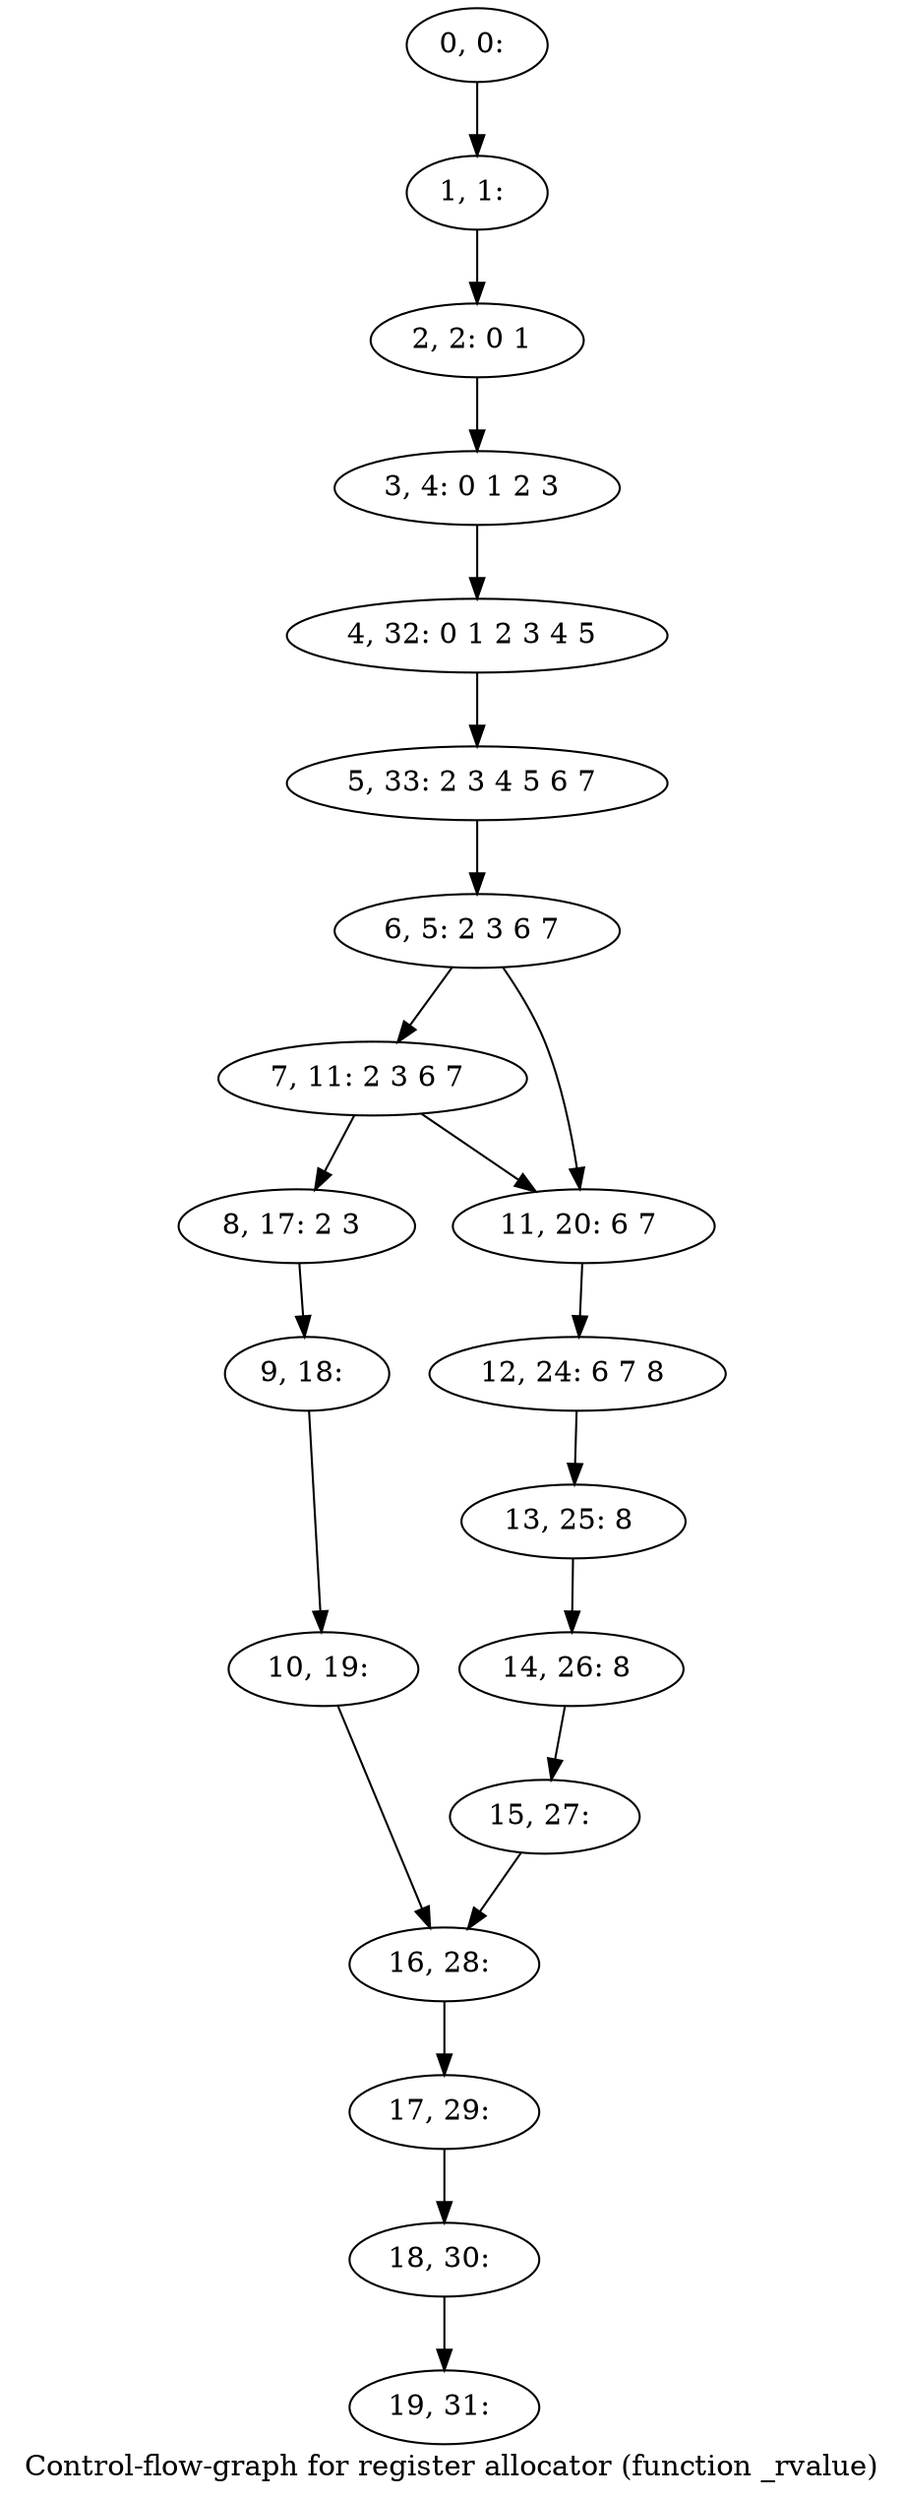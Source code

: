 digraph G {
graph [label="Control-flow-graph for register allocator (function _rvalue)"]
0[label="0, 0: "];
1[label="1, 1: "];
2[label="2, 2: 0 1 "];
3[label="3, 4: 0 1 2 3 "];
4[label="4, 32: 0 1 2 3 4 5 "];
5[label="5, 33: 2 3 4 5 6 7 "];
6[label="6, 5: 2 3 6 7 "];
7[label="7, 11: 2 3 6 7 "];
8[label="8, 17: 2 3 "];
9[label="9, 18: "];
10[label="10, 19: "];
11[label="11, 20: 6 7 "];
12[label="12, 24: 6 7 8 "];
13[label="13, 25: 8 "];
14[label="14, 26: 8 "];
15[label="15, 27: "];
16[label="16, 28: "];
17[label="17, 29: "];
18[label="18, 30: "];
19[label="19, 31: "];
0->1 ;
1->2 ;
2->3 ;
3->4 ;
4->5 ;
5->6 ;
6->7 ;
6->11 ;
7->8 ;
7->11 ;
8->9 ;
9->10 ;
10->16 ;
11->12 ;
12->13 ;
13->14 ;
14->15 ;
15->16 ;
16->17 ;
17->18 ;
18->19 ;
}
